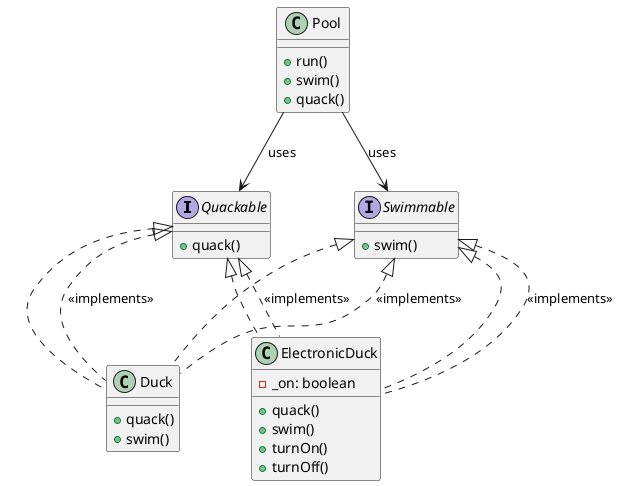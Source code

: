 @startuml

' two interfaces to respect SRP '
interface Quackable {
    + quack()
}

interface Swimmable {
    + swim()
}

class Duck implements Quackable, Swimmable {
    + quack()
    + swim()
}

class ElectronicDuck implements Quackable, Swimmable {
    - _on: boolean
    + quack()
    + swim()
    + turnOn()
    + turnOff()
}

class Pool {
    + run()
    + swim()
    + quack()
}

Quackable <|.. Duck : <<implements>>
Quackable <|.. ElectronicDuck : <<implements>>
Swimmable <|.. Duck : <<implements>>
Swimmable <|.. ElectronicDuck : <<implements>>


Pool --> Quackable : uses
Pool --> Swimmable : uses

@enduml

